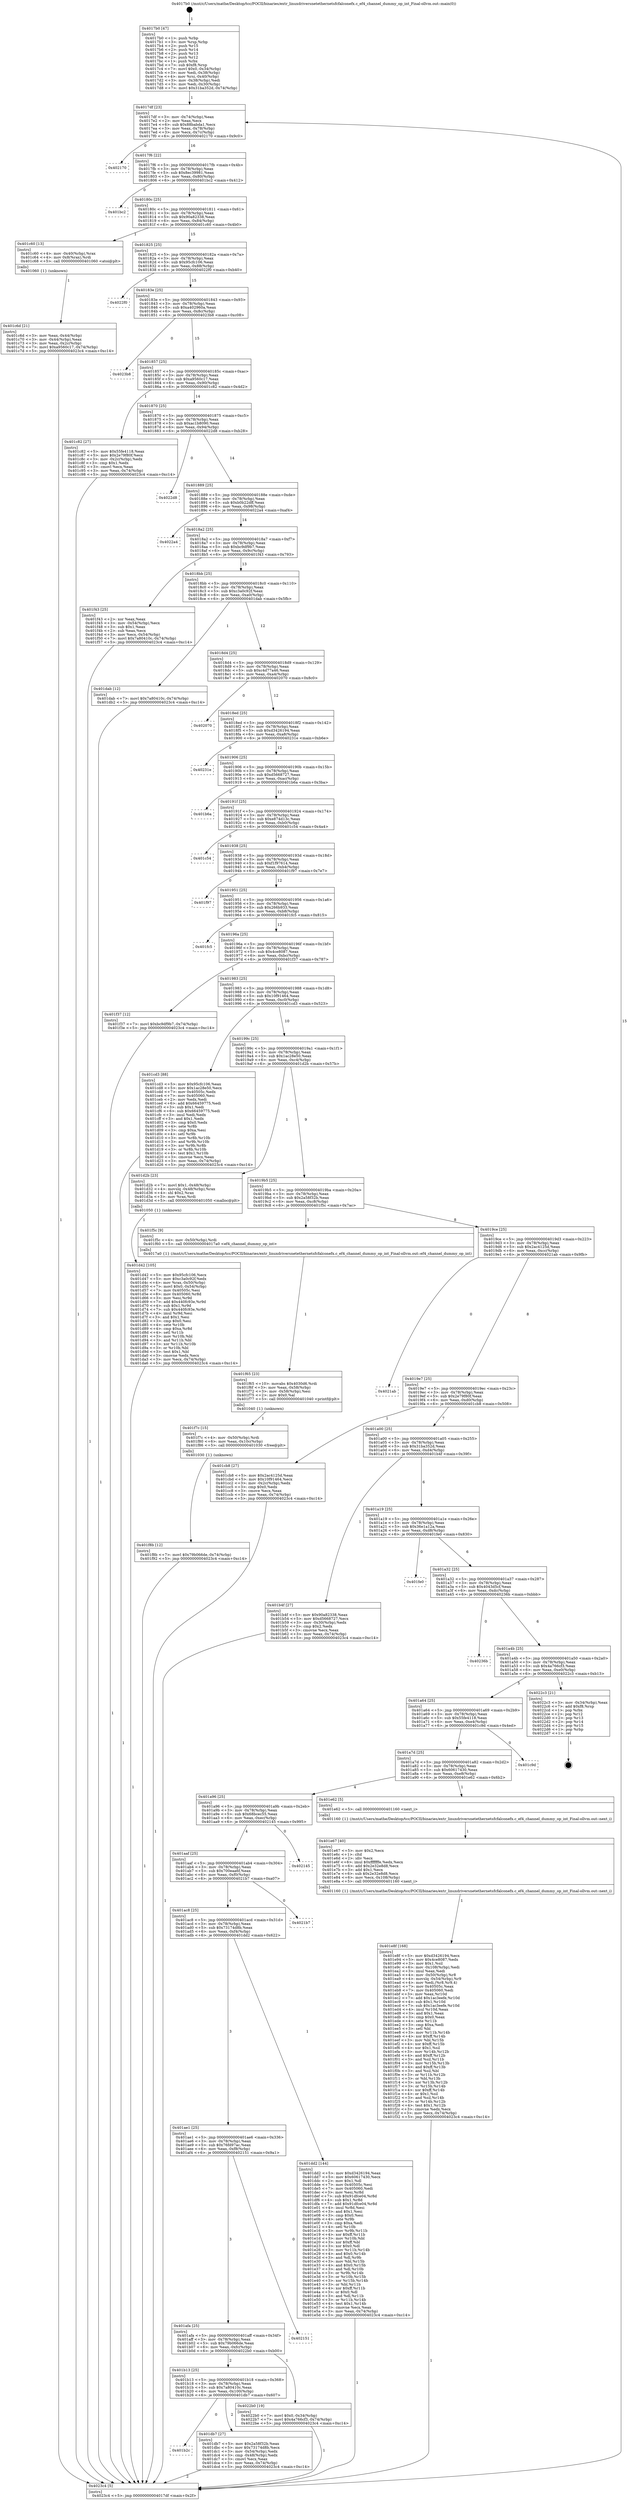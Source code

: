 digraph "0x4017b0" {
  label = "0x4017b0 (/mnt/c/Users/mathe/Desktop/tcc/POCII/binaries/extr_linuxdriversnetethernetsfcfalconefx.c_ef4_channel_dummy_op_int_Final-ollvm.out::main(0))"
  labelloc = "t"
  node[shape=record]

  Entry [label="",width=0.3,height=0.3,shape=circle,fillcolor=black,style=filled]
  "0x4017df" [label="{
     0x4017df [23]\l
     | [instrs]\l
     &nbsp;&nbsp;0x4017df \<+3\>: mov -0x74(%rbp),%eax\l
     &nbsp;&nbsp;0x4017e2 \<+2\>: mov %eax,%ecx\l
     &nbsp;&nbsp;0x4017e4 \<+6\>: sub $0x88babda1,%ecx\l
     &nbsp;&nbsp;0x4017ea \<+3\>: mov %eax,-0x78(%rbp)\l
     &nbsp;&nbsp;0x4017ed \<+3\>: mov %ecx,-0x7c(%rbp)\l
     &nbsp;&nbsp;0x4017f0 \<+6\>: je 0000000000402170 \<main+0x9c0\>\l
  }"]
  "0x402170" [label="{
     0x402170\l
  }", style=dashed]
  "0x4017f6" [label="{
     0x4017f6 [22]\l
     | [instrs]\l
     &nbsp;&nbsp;0x4017f6 \<+5\>: jmp 00000000004017fb \<main+0x4b\>\l
     &nbsp;&nbsp;0x4017fb \<+3\>: mov -0x78(%rbp),%eax\l
     &nbsp;&nbsp;0x4017fe \<+5\>: sub $0x8ec39981,%eax\l
     &nbsp;&nbsp;0x401803 \<+3\>: mov %eax,-0x80(%rbp)\l
     &nbsp;&nbsp;0x401806 \<+6\>: je 0000000000401bc2 \<main+0x412\>\l
  }"]
  Exit [label="",width=0.3,height=0.3,shape=circle,fillcolor=black,style=filled,peripheries=2]
  "0x401bc2" [label="{
     0x401bc2\l
  }", style=dashed]
  "0x40180c" [label="{
     0x40180c [25]\l
     | [instrs]\l
     &nbsp;&nbsp;0x40180c \<+5\>: jmp 0000000000401811 \<main+0x61\>\l
     &nbsp;&nbsp;0x401811 \<+3\>: mov -0x78(%rbp),%eax\l
     &nbsp;&nbsp;0x401814 \<+5\>: sub $0x90a82338,%eax\l
     &nbsp;&nbsp;0x401819 \<+6\>: mov %eax,-0x84(%rbp)\l
     &nbsp;&nbsp;0x40181f \<+6\>: je 0000000000401c60 \<main+0x4b0\>\l
  }"]
  "0x401f8b" [label="{
     0x401f8b [12]\l
     | [instrs]\l
     &nbsp;&nbsp;0x401f8b \<+7\>: movl $0x79b066de,-0x74(%rbp)\l
     &nbsp;&nbsp;0x401f92 \<+5\>: jmp 00000000004023c4 \<main+0xc14\>\l
  }"]
  "0x401c60" [label="{
     0x401c60 [13]\l
     | [instrs]\l
     &nbsp;&nbsp;0x401c60 \<+4\>: mov -0x40(%rbp),%rax\l
     &nbsp;&nbsp;0x401c64 \<+4\>: mov 0x8(%rax),%rdi\l
     &nbsp;&nbsp;0x401c68 \<+5\>: call 0000000000401060 \<atoi@plt\>\l
     | [calls]\l
     &nbsp;&nbsp;0x401060 \{1\} (unknown)\l
  }"]
  "0x401825" [label="{
     0x401825 [25]\l
     | [instrs]\l
     &nbsp;&nbsp;0x401825 \<+5\>: jmp 000000000040182a \<main+0x7a\>\l
     &nbsp;&nbsp;0x40182a \<+3\>: mov -0x78(%rbp),%eax\l
     &nbsp;&nbsp;0x40182d \<+5\>: sub $0x95cfc106,%eax\l
     &nbsp;&nbsp;0x401832 \<+6\>: mov %eax,-0x88(%rbp)\l
     &nbsp;&nbsp;0x401838 \<+6\>: je 00000000004022f0 \<main+0xb40\>\l
  }"]
  "0x401f7c" [label="{
     0x401f7c [15]\l
     | [instrs]\l
     &nbsp;&nbsp;0x401f7c \<+4\>: mov -0x50(%rbp),%rdi\l
     &nbsp;&nbsp;0x401f80 \<+6\>: mov %eax,-0x10c(%rbp)\l
     &nbsp;&nbsp;0x401f86 \<+5\>: call 0000000000401030 \<free@plt\>\l
     | [calls]\l
     &nbsp;&nbsp;0x401030 \{1\} (unknown)\l
  }"]
  "0x4022f0" [label="{
     0x4022f0\l
  }", style=dashed]
  "0x40183e" [label="{
     0x40183e [25]\l
     | [instrs]\l
     &nbsp;&nbsp;0x40183e \<+5\>: jmp 0000000000401843 \<main+0x93\>\l
     &nbsp;&nbsp;0x401843 \<+3\>: mov -0x78(%rbp),%eax\l
     &nbsp;&nbsp;0x401846 \<+5\>: sub $0xa402960a,%eax\l
     &nbsp;&nbsp;0x40184b \<+6\>: mov %eax,-0x8c(%rbp)\l
     &nbsp;&nbsp;0x401851 \<+6\>: je 00000000004023b8 \<main+0xc08\>\l
  }"]
  "0x401f65" [label="{
     0x401f65 [23]\l
     | [instrs]\l
     &nbsp;&nbsp;0x401f65 \<+10\>: movabs $0x4030d6,%rdi\l
     &nbsp;&nbsp;0x401f6f \<+3\>: mov %eax,-0x58(%rbp)\l
     &nbsp;&nbsp;0x401f72 \<+3\>: mov -0x58(%rbp),%esi\l
     &nbsp;&nbsp;0x401f75 \<+2\>: mov $0x0,%al\l
     &nbsp;&nbsp;0x401f77 \<+5\>: call 0000000000401040 \<printf@plt\>\l
     | [calls]\l
     &nbsp;&nbsp;0x401040 \{1\} (unknown)\l
  }"]
  "0x4023b8" [label="{
     0x4023b8\l
  }", style=dashed]
  "0x401857" [label="{
     0x401857 [25]\l
     | [instrs]\l
     &nbsp;&nbsp;0x401857 \<+5\>: jmp 000000000040185c \<main+0xac\>\l
     &nbsp;&nbsp;0x40185c \<+3\>: mov -0x78(%rbp),%eax\l
     &nbsp;&nbsp;0x40185f \<+5\>: sub $0xa9560c17,%eax\l
     &nbsp;&nbsp;0x401864 \<+6\>: mov %eax,-0x90(%rbp)\l
     &nbsp;&nbsp;0x40186a \<+6\>: je 0000000000401c82 \<main+0x4d2\>\l
  }"]
  "0x401e8f" [label="{
     0x401e8f [168]\l
     | [instrs]\l
     &nbsp;&nbsp;0x401e8f \<+5\>: mov $0xd3426194,%ecx\l
     &nbsp;&nbsp;0x401e94 \<+5\>: mov $0x4ce8087,%edx\l
     &nbsp;&nbsp;0x401e99 \<+3\>: mov $0x1,%sil\l
     &nbsp;&nbsp;0x401e9c \<+6\>: mov -0x108(%rbp),%edi\l
     &nbsp;&nbsp;0x401ea2 \<+3\>: imul %eax,%edi\l
     &nbsp;&nbsp;0x401ea5 \<+4\>: mov -0x50(%rbp),%r8\l
     &nbsp;&nbsp;0x401ea9 \<+4\>: movslq -0x54(%rbp),%r9\l
     &nbsp;&nbsp;0x401ead \<+4\>: mov %edi,(%r8,%r9,4)\l
     &nbsp;&nbsp;0x401eb1 \<+7\>: mov 0x40505c,%eax\l
     &nbsp;&nbsp;0x401eb8 \<+7\>: mov 0x405060,%edi\l
     &nbsp;&nbsp;0x401ebf \<+3\>: mov %eax,%r10d\l
     &nbsp;&nbsp;0x401ec2 \<+7\>: add $0x1ac3eefe,%r10d\l
     &nbsp;&nbsp;0x401ec9 \<+4\>: sub $0x1,%r10d\l
     &nbsp;&nbsp;0x401ecd \<+7\>: sub $0x1ac3eefe,%r10d\l
     &nbsp;&nbsp;0x401ed4 \<+4\>: imul %r10d,%eax\l
     &nbsp;&nbsp;0x401ed8 \<+3\>: and $0x1,%eax\l
     &nbsp;&nbsp;0x401edb \<+3\>: cmp $0x0,%eax\l
     &nbsp;&nbsp;0x401ede \<+4\>: sete %r11b\l
     &nbsp;&nbsp;0x401ee2 \<+3\>: cmp $0xa,%edi\l
     &nbsp;&nbsp;0x401ee5 \<+3\>: setl %bl\l
     &nbsp;&nbsp;0x401ee8 \<+3\>: mov %r11b,%r14b\l
     &nbsp;&nbsp;0x401eeb \<+4\>: xor $0xff,%r14b\l
     &nbsp;&nbsp;0x401eef \<+3\>: mov %bl,%r15b\l
     &nbsp;&nbsp;0x401ef2 \<+4\>: xor $0xff,%r15b\l
     &nbsp;&nbsp;0x401ef6 \<+4\>: xor $0x1,%sil\l
     &nbsp;&nbsp;0x401efa \<+3\>: mov %r14b,%r12b\l
     &nbsp;&nbsp;0x401efd \<+4\>: and $0xff,%r12b\l
     &nbsp;&nbsp;0x401f01 \<+3\>: and %sil,%r11b\l
     &nbsp;&nbsp;0x401f04 \<+3\>: mov %r15b,%r13b\l
     &nbsp;&nbsp;0x401f07 \<+4\>: and $0xff,%r13b\l
     &nbsp;&nbsp;0x401f0b \<+3\>: and %sil,%bl\l
     &nbsp;&nbsp;0x401f0e \<+3\>: or %r11b,%r12b\l
     &nbsp;&nbsp;0x401f11 \<+3\>: or %bl,%r13b\l
     &nbsp;&nbsp;0x401f14 \<+3\>: xor %r13b,%r12b\l
     &nbsp;&nbsp;0x401f17 \<+3\>: or %r15b,%r14b\l
     &nbsp;&nbsp;0x401f1a \<+4\>: xor $0xff,%r14b\l
     &nbsp;&nbsp;0x401f1e \<+4\>: or $0x1,%sil\l
     &nbsp;&nbsp;0x401f22 \<+3\>: and %sil,%r14b\l
     &nbsp;&nbsp;0x401f25 \<+3\>: or %r14b,%r12b\l
     &nbsp;&nbsp;0x401f28 \<+4\>: test $0x1,%r12b\l
     &nbsp;&nbsp;0x401f2c \<+3\>: cmovne %edx,%ecx\l
     &nbsp;&nbsp;0x401f2f \<+3\>: mov %ecx,-0x74(%rbp)\l
     &nbsp;&nbsp;0x401f32 \<+5\>: jmp 00000000004023c4 \<main+0xc14\>\l
  }"]
  "0x401c82" [label="{
     0x401c82 [27]\l
     | [instrs]\l
     &nbsp;&nbsp;0x401c82 \<+5\>: mov $0x55fe4118,%eax\l
     &nbsp;&nbsp;0x401c87 \<+5\>: mov $0x2e79f80f,%ecx\l
     &nbsp;&nbsp;0x401c8c \<+3\>: mov -0x2c(%rbp),%edx\l
     &nbsp;&nbsp;0x401c8f \<+3\>: cmp $0x1,%edx\l
     &nbsp;&nbsp;0x401c92 \<+3\>: cmovl %ecx,%eax\l
     &nbsp;&nbsp;0x401c95 \<+3\>: mov %eax,-0x74(%rbp)\l
     &nbsp;&nbsp;0x401c98 \<+5\>: jmp 00000000004023c4 \<main+0xc14\>\l
  }"]
  "0x401870" [label="{
     0x401870 [25]\l
     | [instrs]\l
     &nbsp;&nbsp;0x401870 \<+5\>: jmp 0000000000401875 \<main+0xc5\>\l
     &nbsp;&nbsp;0x401875 \<+3\>: mov -0x78(%rbp),%eax\l
     &nbsp;&nbsp;0x401878 \<+5\>: sub $0xac1b8090,%eax\l
     &nbsp;&nbsp;0x40187d \<+6\>: mov %eax,-0x94(%rbp)\l
     &nbsp;&nbsp;0x401883 \<+6\>: je 00000000004022d8 \<main+0xb28\>\l
  }"]
  "0x401e67" [label="{
     0x401e67 [40]\l
     | [instrs]\l
     &nbsp;&nbsp;0x401e67 \<+5\>: mov $0x2,%ecx\l
     &nbsp;&nbsp;0x401e6c \<+1\>: cltd\l
     &nbsp;&nbsp;0x401e6d \<+2\>: idiv %ecx\l
     &nbsp;&nbsp;0x401e6f \<+6\>: imul $0xfffffffe,%edx,%ecx\l
     &nbsp;&nbsp;0x401e75 \<+6\>: add $0x2e32e8d8,%ecx\l
     &nbsp;&nbsp;0x401e7b \<+3\>: add $0x1,%ecx\l
     &nbsp;&nbsp;0x401e7e \<+6\>: sub $0x2e32e8d8,%ecx\l
     &nbsp;&nbsp;0x401e84 \<+6\>: mov %ecx,-0x108(%rbp)\l
     &nbsp;&nbsp;0x401e8a \<+5\>: call 0000000000401160 \<next_i\>\l
     | [calls]\l
     &nbsp;&nbsp;0x401160 \{1\} (/mnt/c/Users/mathe/Desktop/tcc/POCII/binaries/extr_linuxdriversnetethernetsfcfalconefx.c_ef4_channel_dummy_op_int_Final-ollvm.out::next_i)\l
  }"]
  "0x4022d8" [label="{
     0x4022d8\l
  }", style=dashed]
  "0x401889" [label="{
     0x401889 [25]\l
     | [instrs]\l
     &nbsp;&nbsp;0x401889 \<+5\>: jmp 000000000040188e \<main+0xde\>\l
     &nbsp;&nbsp;0x40188e \<+3\>: mov -0x78(%rbp),%eax\l
     &nbsp;&nbsp;0x401891 \<+5\>: sub $0xb0b22dff,%eax\l
     &nbsp;&nbsp;0x401896 \<+6\>: mov %eax,-0x98(%rbp)\l
     &nbsp;&nbsp;0x40189c \<+6\>: je 00000000004022a4 \<main+0xaf4\>\l
  }"]
  "0x401b2c" [label="{
     0x401b2c\l
  }", style=dashed]
  "0x4022a4" [label="{
     0x4022a4\l
  }", style=dashed]
  "0x4018a2" [label="{
     0x4018a2 [25]\l
     | [instrs]\l
     &nbsp;&nbsp;0x4018a2 \<+5\>: jmp 00000000004018a7 \<main+0xf7\>\l
     &nbsp;&nbsp;0x4018a7 \<+3\>: mov -0x78(%rbp),%eax\l
     &nbsp;&nbsp;0x4018aa \<+5\>: sub $0xbc9df9b7,%eax\l
     &nbsp;&nbsp;0x4018af \<+6\>: mov %eax,-0x9c(%rbp)\l
     &nbsp;&nbsp;0x4018b5 \<+6\>: je 0000000000401f43 \<main+0x793\>\l
  }"]
  "0x401db7" [label="{
     0x401db7 [27]\l
     | [instrs]\l
     &nbsp;&nbsp;0x401db7 \<+5\>: mov $0x2a58f32b,%eax\l
     &nbsp;&nbsp;0x401dbc \<+5\>: mov $0x73174d8b,%ecx\l
     &nbsp;&nbsp;0x401dc1 \<+3\>: mov -0x54(%rbp),%edx\l
     &nbsp;&nbsp;0x401dc4 \<+3\>: cmp -0x48(%rbp),%edx\l
     &nbsp;&nbsp;0x401dc7 \<+3\>: cmovl %ecx,%eax\l
     &nbsp;&nbsp;0x401dca \<+3\>: mov %eax,-0x74(%rbp)\l
     &nbsp;&nbsp;0x401dcd \<+5\>: jmp 00000000004023c4 \<main+0xc14\>\l
  }"]
  "0x401f43" [label="{
     0x401f43 [25]\l
     | [instrs]\l
     &nbsp;&nbsp;0x401f43 \<+2\>: xor %eax,%eax\l
     &nbsp;&nbsp;0x401f45 \<+3\>: mov -0x54(%rbp),%ecx\l
     &nbsp;&nbsp;0x401f48 \<+3\>: sub $0x1,%eax\l
     &nbsp;&nbsp;0x401f4b \<+2\>: sub %eax,%ecx\l
     &nbsp;&nbsp;0x401f4d \<+3\>: mov %ecx,-0x54(%rbp)\l
     &nbsp;&nbsp;0x401f50 \<+7\>: movl $0x7a80410c,-0x74(%rbp)\l
     &nbsp;&nbsp;0x401f57 \<+5\>: jmp 00000000004023c4 \<main+0xc14\>\l
  }"]
  "0x4018bb" [label="{
     0x4018bb [25]\l
     | [instrs]\l
     &nbsp;&nbsp;0x4018bb \<+5\>: jmp 00000000004018c0 \<main+0x110\>\l
     &nbsp;&nbsp;0x4018c0 \<+3\>: mov -0x78(%rbp),%eax\l
     &nbsp;&nbsp;0x4018c3 \<+5\>: sub $0xc3a0c92f,%eax\l
     &nbsp;&nbsp;0x4018c8 \<+6\>: mov %eax,-0xa0(%rbp)\l
     &nbsp;&nbsp;0x4018ce \<+6\>: je 0000000000401dab \<main+0x5fb\>\l
  }"]
  "0x401b13" [label="{
     0x401b13 [25]\l
     | [instrs]\l
     &nbsp;&nbsp;0x401b13 \<+5\>: jmp 0000000000401b18 \<main+0x368\>\l
     &nbsp;&nbsp;0x401b18 \<+3\>: mov -0x78(%rbp),%eax\l
     &nbsp;&nbsp;0x401b1b \<+5\>: sub $0x7a80410c,%eax\l
     &nbsp;&nbsp;0x401b20 \<+6\>: mov %eax,-0x100(%rbp)\l
     &nbsp;&nbsp;0x401b26 \<+6\>: je 0000000000401db7 \<main+0x607\>\l
  }"]
  "0x401dab" [label="{
     0x401dab [12]\l
     | [instrs]\l
     &nbsp;&nbsp;0x401dab \<+7\>: movl $0x7a80410c,-0x74(%rbp)\l
     &nbsp;&nbsp;0x401db2 \<+5\>: jmp 00000000004023c4 \<main+0xc14\>\l
  }"]
  "0x4018d4" [label="{
     0x4018d4 [25]\l
     | [instrs]\l
     &nbsp;&nbsp;0x4018d4 \<+5\>: jmp 00000000004018d9 \<main+0x129\>\l
     &nbsp;&nbsp;0x4018d9 \<+3\>: mov -0x78(%rbp),%eax\l
     &nbsp;&nbsp;0x4018dc \<+5\>: sub $0xc4d77a46,%eax\l
     &nbsp;&nbsp;0x4018e1 \<+6\>: mov %eax,-0xa4(%rbp)\l
     &nbsp;&nbsp;0x4018e7 \<+6\>: je 0000000000402070 \<main+0x8c0\>\l
  }"]
  "0x4022b0" [label="{
     0x4022b0 [19]\l
     | [instrs]\l
     &nbsp;&nbsp;0x4022b0 \<+7\>: movl $0x0,-0x34(%rbp)\l
     &nbsp;&nbsp;0x4022b7 \<+7\>: movl $0x4a766cf3,-0x74(%rbp)\l
     &nbsp;&nbsp;0x4022be \<+5\>: jmp 00000000004023c4 \<main+0xc14\>\l
  }"]
  "0x402070" [label="{
     0x402070\l
  }", style=dashed]
  "0x4018ed" [label="{
     0x4018ed [25]\l
     | [instrs]\l
     &nbsp;&nbsp;0x4018ed \<+5\>: jmp 00000000004018f2 \<main+0x142\>\l
     &nbsp;&nbsp;0x4018f2 \<+3\>: mov -0x78(%rbp),%eax\l
     &nbsp;&nbsp;0x4018f5 \<+5\>: sub $0xd3426194,%eax\l
     &nbsp;&nbsp;0x4018fa \<+6\>: mov %eax,-0xa8(%rbp)\l
     &nbsp;&nbsp;0x401900 \<+6\>: je 000000000040231e \<main+0xb6e\>\l
  }"]
  "0x401afa" [label="{
     0x401afa [25]\l
     | [instrs]\l
     &nbsp;&nbsp;0x401afa \<+5\>: jmp 0000000000401aff \<main+0x34f\>\l
     &nbsp;&nbsp;0x401aff \<+3\>: mov -0x78(%rbp),%eax\l
     &nbsp;&nbsp;0x401b02 \<+5\>: sub $0x79b066de,%eax\l
     &nbsp;&nbsp;0x401b07 \<+6\>: mov %eax,-0xfc(%rbp)\l
     &nbsp;&nbsp;0x401b0d \<+6\>: je 00000000004022b0 \<main+0xb00\>\l
  }"]
  "0x40231e" [label="{
     0x40231e\l
  }", style=dashed]
  "0x401906" [label="{
     0x401906 [25]\l
     | [instrs]\l
     &nbsp;&nbsp;0x401906 \<+5\>: jmp 000000000040190b \<main+0x15b\>\l
     &nbsp;&nbsp;0x40190b \<+3\>: mov -0x78(%rbp),%eax\l
     &nbsp;&nbsp;0x40190e \<+5\>: sub $0xd5668727,%eax\l
     &nbsp;&nbsp;0x401913 \<+6\>: mov %eax,-0xac(%rbp)\l
     &nbsp;&nbsp;0x401919 \<+6\>: je 0000000000401b6a \<main+0x3ba\>\l
  }"]
  "0x402151" [label="{
     0x402151\l
  }", style=dashed]
  "0x401b6a" [label="{
     0x401b6a\l
  }", style=dashed]
  "0x40191f" [label="{
     0x40191f [25]\l
     | [instrs]\l
     &nbsp;&nbsp;0x40191f \<+5\>: jmp 0000000000401924 \<main+0x174\>\l
     &nbsp;&nbsp;0x401924 \<+3\>: mov -0x78(%rbp),%eax\l
     &nbsp;&nbsp;0x401927 \<+5\>: sub $0xe874d13c,%eax\l
     &nbsp;&nbsp;0x40192c \<+6\>: mov %eax,-0xb0(%rbp)\l
     &nbsp;&nbsp;0x401932 \<+6\>: je 0000000000401c54 \<main+0x4a4\>\l
  }"]
  "0x401ae1" [label="{
     0x401ae1 [25]\l
     | [instrs]\l
     &nbsp;&nbsp;0x401ae1 \<+5\>: jmp 0000000000401ae6 \<main+0x336\>\l
     &nbsp;&nbsp;0x401ae6 \<+3\>: mov -0x78(%rbp),%eax\l
     &nbsp;&nbsp;0x401ae9 \<+5\>: sub $0x76fd97ac,%eax\l
     &nbsp;&nbsp;0x401aee \<+6\>: mov %eax,-0xf8(%rbp)\l
     &nbsp;&nbsp;0x401af4 \<+6\>: je 0000000000402151 \<main+0x9a1\>\l
  }"]
  "0x401c54" [label="{
     0x401c54\l
  }", style=dashed]
  "0x401938" [label="{
     0x401938 [25]\l
     | [instrs]\l
     &nbsp;&nbsp;0x401938 \<+5\>: jmp 000000000040193d \<main+0x18d\>\l
     &nbsp;&nbsp;0x40193d \<+3\>: mov -0x78(%rbp),%eax\l
     &nbsp;&nbsp;0x401940 \<+5\>: sub $0xf1f97614,%eax\l
     &nbsp;&nbsp;0x401945 \<+6\>: mov %eax,-0xb4(%rbp)\l
     &nbsp;&nbsp;0x40194b \<+6\>: je 0000000000401f97 \<main+0x7e7\>\l
  }"]
  "0x401dd2" [label="{
     0x401dd2 [144]\l
     | [instrs]\l
     &nbsp;&nbsp;0x401dd2 \<+5\>: mov $0xd3426194,%eax\l
     &nbsp;&nbsp;0x401dd7 \<+5\>: mov $0x60617430,%ecx\l
     &nbsp;&nbsp;0x401ddc \<+2\>: mov $0x1,%dl\l
     &nbsp;&nbsp;0x401dde \<+7\>: mov 0x40505c,%esi\l
     &nbsp;&nbsp;0x401de5 \<+7\>: mov 0x405060,%edi\l
     &nbsp;&nbsp;0x401dec \<+3\>: mov %esi,%r8d\l
     &nbsp;&nbsp;0x401def \<+7\>: sub $0x91dfce04,%r8d\l
     &nbsp;&nbsp;0x401df6 \<+4\>: sub $0x1,%r8d\l
     &nbsp;&nbsp;0x401dfa \<+7\>: add $0x91dfce04,%r8d\l
     &nbsp;&nbsp;0x401e01 \<+4\>: imul %r8d,%esi\l
     &nbsp;&nbsp;0x401e05 \<+3\>: and $0x1,%esi\l
     &nbsp;&nbsp;0x401e08 \<+3\>: cmp $0x0,%esi\l
     &nbsp;&nbsp;0x401e0b \<+4\>: sete %r9b\l
     &nbsp;&nbsp;0x401e0f \<+3\>: cmp $0xa,%edi\l
     &nbsp;&nbsp;0x401e12 \<+4\>: setl %r10b\l
     &nbsp;&nbsp;0x401e16 \<+3\>: mov %r9b,%r11b\l
     &nbsp;&nbsp;0x401e19 \<+4\>: xor $0xff,%r11b\l
     &nbsp;&nbsp;0x401e1d \<+3\>: mov %r10b,%bl\l
     &nbsp;&nbsp;0x401e20 \<+3\>: xor $0xff,%bl\l
     &nbsp;&nbsp;0x401e23 \<+3\>: xor $0x0,%dl\l
     &nbsp;&nbsp;0x401e26 \<+3\>: mov %r11b,%r14b\l
     &nbsp;&nbsp;0x401e29 \<+4\>: and $0x0,%r14b\l
     &nbsp;&nbsp;0x401e2d \<+3\>: and %dl,%r9b\l
     &nbsp;&nbsp;0x401e30 \<+3\>: mov %bl,%r15b\l
     &nbsp;&nbsp;0x401e33 \<+4\>: and $0x0,%r15b\l
     &nbsp;&nbsp;0x401e37 \<+3\>: and %dl,%r10b\l
     &nbsp;&nbsp;0x401e3a \<+3\>: or %r9b,%r14b\l
     &nbsp;&nbsp;0x401e3d \<+3\>: or %r10b,%r15b\l
     &nbsp;&nbsp;0x401e40 \<+3\>: xor %r15b,%r14b\l
     &nbsp;&nbsp;0x401e43 \<+3\>: or %bl,%r11b\l
     &nbsp;&nbsp;0x401e46 \<+4\>: xor $0xff,%r11b\l
     &nbsp;&nbsp;0x401e4a \<+3\>: or $0x0,%dl\l
     &nbsp;&nbsp;0x401e4d \<+3\>: and %dl,%r11b\l
     &nbsp;&nbsp;0x401e50 \<+3\>: or %r11b,%r14b\l
     &nbsp;&nbsp;0x401e53 \<+4\>: test $0x1,%r14b\l
     &nbsp;&nbsp;0x401e57 \<+3\>: cmovne %ecx,%eax\l
     &nbsp;&nbsp;0x401e5a \<+3\>: mov %eax,-0x74(%rbp)\l
     &nbsp;&nbsp;0x401e5d \<+5\>: jmp 00000000004023c4 \<main+0xc14\>\l
  }"]
  "0x401f97" [label="{
     0x401f97\l
  }", style=dashed]
  "0x401951" [label="{
     0x401951 [25]\l
     | [instrs]\l
     &nbsp;&nbsp;0x401951 \<+5\>: jmp 0000000000401956 \<main+0x1a6\>\l
     &nbsp;&nbsp;0x401956 \<+3\>: mov -0x78(%rbp),%eax\l
     &nbsp;&nbsp;0x401959 \<+5\>: sub $0x266b933,%eax\l
     &nbsp;&nbsp;0x40195e \<+6\>: mov %eax,-0xb8(%rbp)\l
     &nbsp;&nbsp;0x401964 \<+6\>: je 0000000000401fc5 \<main+0x815\>\l
  }"]
  "0x401ac8" [label="{
     0x401ac8 [25]\l
     | [instrs]\l
     &nbsp;&nbsp;0x401ac8 \<+5\>: jmp 0000000000401acd \<main+0x31d\>\l
     &nbsp;&nbsp;0x401acd \<+3\>: mov -0x78(%rbp),%eax\l
     &nbsp;&nbsp;0x401ad0 \<+5\>: sub $0x73174d8b,%eax\l
     &nbsp;&nbsp;0x401ad5 \<+6\>: mov %eax,-0xf4(%rbp)\l
     &nbsp;&nbsp;0x401adb \<+6\>: je 0000000000401dd2 \<main+0x622\>\l
  }"]
  "0x401fc5" [label="{
     0x401fc5\l
  }", style=dashed]
  "0x40196a" [label="{
     0x40196a [25]\l
     | [instrs]\l
     &nbsp;&nbsp;0x40196a \<+5\>: jmp 000000000040196f \<main+0x1bf\>\l
     &nbsp;&nbsp;0x40196f \<+3\>: mov -0x78(%rbp),%eax\l
     &nbsp;&nbsp;0x401972 \<+5\>: sub $0x4ce8087,%eax\l
     &nbsp;&nbsp;0x401977 \<+6\>: mov %eax,-0xbc(%rbp)\l
     &nbsp;&nbsp;0x40197d \<+6\>: je 0000000000401f37 \<main+0x787\>\l
  }"]
  "0x4021b7" [label="{
     0x4021b7\l
  }", style=dashed]
  "0x401f37" [label="{
     0x401f37 [12]\l
     | [instrs]\l
     &nbsp;&nbsp;0x401f37 \<+7\>: movl $0xbc9df9b7,-0x74(%rbp)\l
     &nbsp;&nbsp;0x401f3e \<+5\>: jmp 00000000004023c4 \<main+0xc14\>\l
  }"]
  "0x401983" [label="{
     0x401983 [25]\l
     | [instrs]\l
     &nbsp;&nbsp;0x401983 \<+5\>: jmp 0000000000401988 \<main+0x1d8\>\l
     &nbsp;&nbsp;0x401988 \<+3\>: mov -0x78(%rbp),%eax\l
     &nbsp;&nbsp;0x40198b \<+5\>: sub $0x10f91464,%eax\l
     &nbsp;&nbsp;0x401990 \<+6\>: mov %eax,-0xc0(%rbp)\l
     &nbsp;&nbsp;0x401996 \<+6\>: je 0000000000401cd3 \<main+0x523\>\l
  }"]
  "0x401aaf" [label="{
     0x401aaf [25]\l
     | [instrs]\l
     &nbsp;&nbsp;0x401aaf \<+5\>: jmp 0000000000401ab4 \<main+0x304\>\l
     &nbsp;&nbsp;0x401ab4 \<+3\>: mov -0x78(%rbp),%eax\l
     &nbsp;&nbsp;0x401ab7 \<+5\>: sub $0x700eaa6f,%eax\l
     &nbsp;&nbsp;0x401abc \<+6\>: mov %eax,-0xf0(%rbp)\l
     &nbsp;&nbsp;0x401ac2 \<+6\>: je 00000000004021b7 \<main+0xa07\>\l
  }"]
  "0x401cd3" [label="{
     0x401cd3 [88]\l
     | [instrs]\l
     &nbsp;&nbsp;0x401cd3 \<+5\>: mov $0x95cfc106,%eax\l
     &nbsp;&nbsp;0x401cd8 \<+5\>: mov $0x1ac28e50,%ecx\l
     &nbsp;&nbsp;0x401cdd \<+7\>: mov 0x40505c,%edx\l
     &nbsp;&nbsp;0x401ce4 \<+7\>: mov 0x405060,%esi\l
     &nbsp;&nbsp;0x401ceb \<+2\>: mov %edx,%edi\l
     &nbsp;&nbsp;0x401ced \<+6\>: add $0x66459775,%edi\l
     &nbsp;&nbsp;0x401cf3 \<+3\>: sub $0x1,%edi\l
     &nbsp;&nbsp;0x401cf6 \<+6\>: sub $0x66459775,%edi\l
     &nbsp;&nbsp;0x401cfc \<+3\>: imul %edi,%edx\l
     &nbsp;&nbsp;0x401cff \<+3\>: and $0x1,%edx\l
     &nbsp;&nbsp;0x401d02 \<+3\>: cmp $0x0,%edx\l
     &nbsp;&nbsp;0x401d05 \<+4\>: sete %r8b\l
     &nbsp;&nbsp;0x401d09 \<+3\>: cmp $0xa,%esi\l
     &nbsp;&nbsp;0x401d0c \<+4\>: setl %r9b\l
     &nbsp;&nbsp;0x401d10 \<+3\>: mov %r8b,%r10b\l
     &nbsp;&nbsp;0x401d13 \<+3\>: and %r9b,%r10b\l
     &nbsp;&nbsp;0x401d16 \<+3\>: xor %r9b,%r8b\l
     &nbsp;&nbsp;0x401d19 \<+3\>: or %r8b,%r10b\l
     &nbsp;&nbsp;0x401d1c \<+4\>: test $0x1,%r10b\l
     &nbsp;&nbsp;0x401d20 \<+3\>: cmovne %ecx,%eax\l
     &nbsp;&nbsp;0x401d23 \<+3\>: mov %eax,-0x74(%rbp)\l
     &nbsp;&nbsp;0x401d26 \<+5\>: jmp 00000000004023c4 \<main+0xc14\>\l
  }"]
  "0x40199c" [label="{
     0x40199c [25]\l
     | [instrs]\l
     &nbsp;&nbsp;0x40199c \<+5\>: jmp 00000000004019a1 \<main+0x1f1\>\l
     &nbsp;&nbsp;0x4019a1 \<+3\>: mov -0x78(%rbp),%eax\l
     &nbsp;&nbsp;0x4019a4 \<+5\>: sub $0x1ac28e50,%eax\l
     &nbsp;&nbsp;0x4019a9 \<+6\>: mov %eax,-0xc4(%rbp)\l
     &nbsp;&nbsp;0x4019af \<+6\>: je 0000000000401d2b \<main+0x57b\>\l
  }"]
  "0x402145" [label="{
     0x402145\l
  }", style=dashed]
  "0x401d2b" [label="{
     0x401d2b [23]\l
     | [instrs]\l
     &nbsp;&nbsp;0x401d2b \<+7\>: movl $0x1,-0x48(%rbp)\l
     &nbsp;&nbsp;0x401d32 \<+4\>: movslq -0x48(%rbp),%rax\l
     &nbsp;&nbsp;0x401d36 \<+4\>: shl $0x2,%rax\l
     &nbsp;&nbsp;0x401d3a \<+3\>: mov %rax,%rdi\l
     &nbsp;&nbsp;0x401d3d \<+5\>: call 0000000000401050 \<malloc@plt\>\l
     | [calls]\l
     &nbsp;&nbsp;0x401050 \{1\} (unknown)\l
  }"]
  "0x4019b5" [label="{
     0x4019b5 [25]\l
     | [instrs]\l
     &nbsp;&nbsp;0x4019b5 \<+5\>: jmp 00000000004019ba \<main+0x20a\>\l
     &nbsp;&nbsp;0x4019ba \<+3\>: mov -0x78(%rbp),%eax\l
     &nbsp;&nbsp;0x4019bd \<+5\>: sub $0x2a58f32b,%eax\l
     &nbsp;&nbsp;0x4019c2 \<+6\>: mov %eax,-0xc8(%rbp)\l
     &nbsp;&nbsp;0x4019c8 \<+6\>: je 0000000000401f5c \<main+0x7ac\>\l
  }"]
  "0x401a96" [label="{
     0x401a96 [25]\l
     | [instrs]\l
     &nbsp;&nbsp;0x401a96 \<+5\>: jmp 0000000000401a9b \<main+0x2eb\>\l
     &nbsp;&nbsp;0x401a9b \<+3\>: mov -0x78(%rbp),%eax\l
     &nbsp;&nbsp;0x401a9e \<+5\>: sub $0x68bcec55,%eax\l
     &nbsp;&nbsp;0x401aa3 \<+6\>: mov %eax,-0xec(%rbp)\l
     &nbsp;&nbsp;0x401aa9 \<+6\>: je 0000000000402145 \<main+0x995\>\l
  }"]
  "0x401f5c" [label="{
     0x401f5c [9]\l
     | [instrs]\l
     &nbsp;&nbsp;0x401f5c \<+4\>: mov -0x50(%rbp),%rdi\l
     &nbsp;&nbsp;0x401f60 \<+5\>: call 00000000004017a0 \<ef4_channel_dummy_op_int\>\l
     | [calls]\l
     &nbsp;&nbsp;0x4017a0 \{1\} (/mnt/c/Users/mathe/Desktop/tcc/POCII/binaries/extr_linuxdriversnetethernetsfcfalconefx.c_ef4_channel_dummy_op_int_Final-ollvm.out::ef4_channel_dummy_op_int)\l
  }"]
  "0x4019ce" [label="{
     0x4019ce [25]\l
     | [instrs]\l
     &nbsp;&nbsp;0x4019ce \<+5\>: jmp 00000000004019d3 \<main+0x223\>\l
     &nbsp;&nbsp;0x4019d3 \<+3\>: mov -0x78(%rbp),%eax\l
     &nbsp;&nbsp;0x4019d6 \<+5\>: sub $0x2ac4125d,%eax\l
     &nbsp;&nbsp;0x4019db \<+6\>: mov %eax,-0xcc(%rbp)\l
     &nbsp;&nbsp;0x4019e1 \<+6\>: je 00000000004021ab \<main+0x9fb\>\l
  }"]
  "0x401e62" [label="{
     0x401e62 [5]\l
     | [instrs]\l
     &nbsp;&nbsp;0x401e62 \<+5\>: call 0000000000401160 \<next_i\>\l
     | [calls]\l
     &nbsp;&nbsp;0x401160 \{1\} (/mnt/c/Users/mathe/Desktop/tcc/POCII/binaries/extr_linuxdriversnetethernetsfcfalconefx.c_ef4_channel_dummy_op_int_Final-ollvm.out::next_i)\l
  }"]
  "0x4021ab" [label="{
     0x4021ab\l
  }", style=dashed]
  "0x4019e7" [label="{
     0x4019e7 [25]\l
     | [instrs]\l
     &nbsp;&nbsp;0x4019e7 \<+5\>: jmp 00000000004019ec \<main+0x23c\>\l
     &nbsp;&nbsp;0x4019ec \<+3\>: mov -0x78(%rbp),%eax\l
     &nbsp;&nbsp;0x4019ef \<+5\>: sub $0x2e79f80f,%eax\l
     &nbsp;&nbsp;0x4019f4 \<+6\>: mov %eax,-0xd0(%rbp)\l
     &nbsp;&nbsp;0x4019fa \<+6\>: je 0000000000401cb8 \<main+0x508\>\l
  }"]
  "0x401a7d" [label="{
     0x401a7d [25]\l
     | [instrs]\l
     &nbsp;&nbsp;0x401a7d \<+5\>: jmp 0000000000401a82 \<main+0x2d2\>\l
     &nbsp;&nbsp;0x401a82 \<+3\>: mov -0x78(%rbp),%eax\l
     &nbsp;&nbsp;0x401a85 \<+5\>: sub $0x60617430,%eax\l
     &nbsp;&nbsp;0x401a8a \<+6\>: mov %eax,-0xe8(%rbp)\l
     &nbsp;&nbsp;0x401a90 \<+6\>: je 0000000000401e62 \<main+0x6b2\>\l
  }"]
  "0x401cb8" [label="{
     0x401cb8 [27]\l
     | [instrs]\l
     &nbsp;&nbsp;0x401cb8 \<+5\>: mov $0x2ac4125d,%eax\l
     &nbsp;&nbsp;0x401cbd \<+5\>: mov $0x10f91464,%ecx\l
     &nbsp;&nbsp;0x401cc2 \<+3\>: mov -0x2c(%rbp),%edx\l
     &nbsp;&nbsp;0x401cc5 \<+3\>: cmp $0x0,%edx\l
     &nbsp;&nbsp;0x401cc8 \<+3\>: cmove %ecx,%eax\l
     &nbsp;&nbsp;0x401ccb \<+3\>: mov %eax,-0x74(%rbp)\l
     &nbsp;&nbsp;0x401cce \<+5\>: jmp 00000000004023c4 \<main+0xc14\>\l
  }"]
  "0x401a00" [label="{
     0x401a00 [25]\l
     | [instrs]\l
     &nbsp;&nbsp;0x401a00 \<+5\>: jmp 0000000000401a05 \<main+0x255\>\l
     &nbsp;&nbsp;0x401a05 \<+3\>: mov -0x78(%rbp),%eax\l
     &nbsp;&nbsp;0x401a08 \<+5\>: sub $0x31ba352d,%eax\l
     &nbsp;&nbsp;0x401a0d \<+6\>: mov %eax,-0xd4(%rbp)\l
     &nbsp;&nbsp;0x401a13 \<+6\>: je 0000000000401b4f \<main+0x39f\>\l
  }"]
  "0x401c9d" [label="{
     0x401c9d\l
  }", style=dashed]
  "0x401b4f" [label="{
     0x401b4f [27]\l
     | [instrs]\l
     &nbsp;&nbsp;0x401b4f \<+5\>: mov $0x90a82338,%eax\l
     &nbsp;&nbsp;0x401b54 \<+5\>: mov $0xd5668727,%ecx\l
     &nbsp;&nbsp;0x401b59 \<+3\>: mov -0x30(%rbp),%edx\l
     &nbsp;&nbsp;0x401b5c \<+3\>: cmp $0x2,%edx\l
     &nbsp;&nbsp;0x401b5f \<+3\>: cmovne %ecx,%eax\l
     &nbsp;&nbsp;0x401b62 \<+3\>: mov %eax,-0x74(%rbp)\l
     &nbsp;&nbsp;0x401b65 \<+5\>: jmp 00000000004023c4 \<main+0xc14\>\l
  }"]
  "0x401a19" [label="{
     0x401a19 [25]\l
     | [instrs]\l
     &nbsp;&nbsp;0x401a19 \<+5\>: jmp 0000000000401a1e \<main+0x26e\>\l
     &nbsp;&nbsp;0x401a1e \<+3\>: mov -0x78(%rbp),%eax\l
     &nbsp;&nbsp;0x401a21 \<+5\>: sub $0x36e1a12a,%eax\l
     &nbsp;&nbsp;0x401a26 \<+6\>: mov %eax,-0xd8(%rbp)\l
     &nbsp;&nbsp;0x401a2c \<+6\>: je 0000000000401fe0 \<main+0x830\>\l
  }"]
  "0x4023c4" [label="{
     0x4023c4 [5]\l
     | [instrs]\l
     &nbsp;&nbsp;0x4023c4 \<+5\>: jmp 00000000004017df \<main+0x2f\>\l
  }"]
  "0x4017b0" [label="{
     0x4017b0 [47]\l
     | [instrs]\l
     &nbsp;&nbsp;0x4017b0 \<+1\>: push %rbp\l
     &nbsp;&nbsp;0x4017b1 \<+3\>: mov %rsp,%rbp\l
     &nbsp;&nbsp;0x4017b4 \<+2\>: push %r15\l
     &nbsp;&nbsp;0x4017b6 \<+2\>: push %r14\l
     &nbsp;&nbsp;0x4017b8 \<+2\>: push %r13\l
     &nbsp;&nbsp;0x4017ba \<+2\>: push %r12\l
     &nbsp;&nbsp;0x4017bc \<+1\>: push %rbx\l
     &nbsp;&nbsp;0x4017bd \<+7\>: sub $0xf8,%rsp\l
     &nbsp;&nbsp;0x4017c4 \<+7\>: movl $0x0,-0x34(%rbp)\l
     &nbsp;&nbsp;0x4017cb \<+3\>: mov %edi,-0x38(%rbp)\l
     &nbsp;&nbsp;0x4017ce \<+4\>: mov %rsi,-0x40(%rbp)\l
     &nbsp;&nbsp;0x4017d2 \<+3\>: mov -0x38(%rbp),%edi\l
     &nbsp;&nbsp;0x4017d5 \<+3\>: mov %edi,-0x30(%rbp)\l
     &nbsp;&nbsp;0x4017d8 \<+7\>: movl $0x31ba352d,-0x74(%rbp)\l
  }"]
  "0x401c6d" [label="{
     0x401c6d [21]\l
     | [instrs]\l
     &nbsp;&nbsp;0x401c6d \<+3\>: mov %eax,-0x44(%rbp)\l
     &nbsp;&nbsp;0x401c70 \<+3\>: mov -0x44(%rbp),%eax\l
     &nbsp;&nbsp;0x401c73 \<+3\>: mov %eax,-0x2c(%rbp)\l
     &nbsp;&nbsp;0x401c76 \<+7\>: movl $0xa9560c17,-0x74(%rbp)\l
     &nbsp;&nbsp;0x401c7d \<+5\>: jmp 00000000004023c4 \<main+0xc14\>\l
  }"]
  "0x401d42" [label="{
     0x401d42 [105]\l
     | [instrs]\l
     &nbsp;&nbsp;0x401d42 \<+5\>: mov $0x95cfc106,%ecx\l
     &nbsp;&nbsp;0x401d47 \<+5\>: mov $0xc3a0c92f,%edx\l
     &nbsp;&nbsp;0x401d4c \<+4\>: mov %rax,-0x50(%rbp)\l
     &nbsp;&nbsp;0x401d50 \<+7\>: movl $0x0,-0x54(%rbp)\l
     &nbsp;&nbsp;0x401d57 \<+7\>: mov 0x40505c,%esi\l
     &nbsp;&nbsp;0x401d5e \<+8\>: mov 0x405060,%r8d\l
     &nbsp;&nbsp;0x401d66 \<+3\>: mov %esi,%r9d\l
     &nbsp;&nbsp;0x401d69 \<+7\>: add $0x440fc93e,%r9d\l
     &nbsp;&nbsp;0x401d70 \<+4\>: sub $0x1,%r9d\l
     &nbsp;&nbsp;0x401d74 \<+7\>: sub $0x440fc93e,%r9d\l
     &nbsp;&nbsp;0x401d7b \<+4\>: imul %r9d,%esi\l
     &nbsp;&nbsp;0x401d7f \<+3\>: and $0x1,%esi\l
     &nbsp;&nbsp;0x401d82 \<+3\>: cmp $0x0,%esi\l
     &nbsp;&nbsp;0x401d85 \<+4\>: sete %r10b\l
     &nbsp;&nbsp;0x401d89 \<+4\>: cmp $0xa,%r8d\l
     &nbsp;&nbsp;0x401d8d \<+4\>: setl %r11b\l
     &nbsp;&nbsp;0x401d91 \<+3\>: mov %r10b,%bl\l
     &nbsp;&nbsp;0x401d94 \<+3\>: and %r11b,%bl\l
     &nbsp;&nbsp;0x401d97 \<+3\>: xor %r11b,%r10b\l
     &nbsp;&nbsp;0x401d9a \<+3\>: or %r10b,%bl\l
     &nbsp;&nbsp;0x401d9d \<+3\>: test $0x1,%bl\l
     &nbsp;&nbsp;0x401da0 \<+3\>: cmovne %edx,%ecx\l
     &nbsp;&nbsp;0x401da3 \<+3\>: mov %ecx,-0x74(%rbp)\l
     &nbsp;&nbsp;0x401da6 \<+5\>: jmp 00000000004023c4 \<main+0xc14\>\l
  }"]
  "0x401a64" [label="{
     0x401a64 [25]\l
     | [instrs]\l
     &nbsp;&nbsp;0x401a64 \<+5\>: jmp 0000000000401a69 \<main+0x2b9\>\l
     &nbsp;&nbsp;0x401a69 \<+3\>: mov -0x78(%rbp),%eax\l
     &nbsp;&nbsp;0x401a6c \<+5\>: sub $0x55fe4118,%eax\l
     &nbsp;&nbsp;0x401a71 \<+6\>: mov %eax,-0xe4(%rbp)\l
     &nbsp;&nbsp;0x401a77 \<+6\>: je 0000000000401c9d \<main+0x4ed\>\l
  }"]
  "0x401fe0" [label="{
     0x401fe0\l
  }", style=dashed]
  "0x401a32" [label="{
     0x401a32 [25]\l
     | [instrs]\l
     &nbsp;&nbsp;0x401a32 \<+5\>: jmp 0000000000401a37 \<main+0x287\>\l
     &nbsp;&nbsp;0x401a37 \<+3\>: mov -0x78(%rbp),%eax\l
     &nbsp;&nbsp;0x401a3a \<+5\>: sub $0x4043d5cf,%eax\l
     &nbsp;&nbsp;0x401a3f \<+6\>: mov %eax,-0xdc(%rbp)\l
     &nbsp;&nbsp;0x401a45 \<+6\>: je 000000000040236b \<main+0xbbb\>\l
  }"]
  "0x4022c3" [label="{
     0x4022c3 [21]\l
     | [instrs]\l
     &nbsp;&nbsp;0x4022c3 \<+3\>: mov -0x34(%rbp),%eax\l
     &nbsp;&nbsp;0x4022c6 \<+7\>: add $0xf8,%rsp\l
     &nbsp;&nbsp;0x4022cd \<+1\>: pop %rbx\l
     &nbsp;&nbsp;0x4022ce \<+2\>: pop %r12\l
     &nbsp;&nbsp;0x4022d0 \<+2\>: pop %r13\l
     &nbsp;&nbsp;0x4022d2 \<+2\>: pop %r14\l
     &nbsp;&nbsp;0x4022d4 \<+2\>: pop %r15\l
     &nbsp;&nbsp;0x4022d6 \<+1\>: pop %rbp\l
     &nbsp;&nbsp;0x4022d7 \<+1\>: ret\l
  }"]
  "0x40236b" [label="{
     0x40236b\l
  }", style=dashed]
  "0x401a4b" [label="{
     0x401a4b [25]\l
     | [instrs]\l
     &nbsp;&nbsp;0x401a4b \<+5\>: jmp 0000000000401a50 \<main+0x2a0\>\l
     &nbsp;&nbsp;0x401a50 \<+3\>: mov -0x78(%rbp),%eax\l
     &nbsp;&nbsp;0x401a53 \<+5\>: sub $0x4a766cf3,%eax\l
     &nbsp;&nbsp;0x401a58 \<+6\>: mov %eax,-0xe0(%rbp)\l
     &nbsp;&nbsp;0x401a5e \<+6\>: je 00000000004022c3 \<main+0xb13\>\l
  }"]
  Entry -> "0x4017b0" [label=" 1"]
  "0x4017df" -> "0x402170" [label=" 0"]
  "0x4017df" -> "0x4017f6" [label=" 16"]
  "0x4022c3" -> Exit [label=" 1"]
  "0x4017f6" -> "0x401bc2" [label=" 0"]
  "0x4017f6" -> "0x40180c" [label=" 16"]
  "0x4022b0" -> "0x4023c4" [label=" 1"]
  "0x40180c" -> "0x401c60" [label=" 1"]
  "0x40180c" -> "0x401825" [label=" 15"]
  "0x401f8b" -> "0x4023c4" [label=" 1"]
  "0x401825" -> "0x4022f0" [label=" 0"]
  "0x401825" -> "0x40183e" [label=" 15"]
  "0x401f7c" -> "0x401f8b" [label=" 1"]
  "0x40183e" -> "0x4023b8" [label=" 0"]
  "0x40183e" -> "0x401857" [label=" 15"]
  "0x401f65" -> "0x401f7c" [label=" 1"]
  "0x401857" -> "0x401c82" [label=" 1"]
  "0x401857" -> "0x401870" [label=" 14"]
  "0x401f5c" -> "0x401f65" [label=" 1"]
  "0x401870" -> "0x4022d8" [label=" 0"]
  "0x401870" -> "0x401889" [label=" 14"]
  "0x401f43" -> "0x4023c4" [label=" 1"]
  "0x401889" -> "0x4022a4" [label=" 0"]
  "0x401889" -> "0x4018a2" [label=" 14"]
  "0x401f37" -> "0x4023c4" [label=" 1"]
  "0x4018a2" -> "0x401f43" [label=" 1"]
  "0x4018a2" -> "0x4018bb" [label=" 13"]
  "0x401e8f" -> "0x4023c4" [label=" 1"]
  "0x4018bb" -> "0x401dab" [label=" 1"]
  "0x4018bb" -> "0x4018d4" [label=" 12"]
  "0x401e62" -> "0x401e67" [label=" 1"]
  "0x4018d4" -> "0x402070" [label=" 0"]
  "0x4018d4" -> "0x4018ed" [label=" 12"]
  "0x401dd2" -> "0x4023c4" [label=" 1"]
  "0x4018ed" -> "0x40231e" [label=" 0"]
  "0x4018ed" -> "0x401906" [label=" 12"]
  "0x401b13" -> "0x401b2c" [label=" 0"]
  "0x401906" -> "0x401b6a" [label=" 0"]
  "0x401906" -> "0x40191f" [label=" 12"]
  "0x401b13" -> "0x401db7" [label=" 2"]
  "0x40191f" -> "0x401c54" [label=" 0"]
  "0x40191f" -> "0x401938" [label=" 12"]
  "0x401afa" -> "0x401b13" [label=" 2"]
  "0x401938" -> "0x401f97" [label=" 0"]
  "0x401938" -> "0x401951" [label=" 12"]
  "0x401afa" -> "0x4022b0" [label=" 1"]
  "0x401951" -> "0x401fc5" [label=" 0"]
  "0x401951" -> "0x40196a" [label=" 12"]
  "0x401ae1" -> "0x401afa" [label=" 3"]
  "0x40196a" -> "0x401f37" [label=" 1"]
  "0x40196a" -> "0x401983" [label=" 11"]
  "0x401ae1" -> "0x402151" [label=" 0"]
  "0x401983" -> "0x401cd3" [label=" 1"]
  "0x401983" -> "0x40199c" [label=" 10"]
  "0x401ac8" -> "0x401ae1" [label=" 3"]
  "0x40199c" -> "0x401d2b" [label=" 1"]
  "0x40199c" -> "0x4019b5" [label=" 9"]
  "0x401ac8" -> "0x401dd2" [label=" 1"]
  "0x4019b5" -> "0x401f5c" [label=" 1"]
  "0x4019b5" -> "0x4019ce" [label=" 8"]
  "0x401aaf" -> "0x401ac8" [label=" 4"]
  "0x4019ce" -> "0x4021ab" [label=" 0"]
  "0x4019ce" -> "0x4019e7" [label=" 8"]
  "0x401aaf" -> "0x4021b7" [label=" 0"]
  "0x4019e7" -> "0x401cb8" [label=" 1"]
  "0x4019e7" -> "0x401a00" [label=" 7"]
  "0x401a96" -> "0x401aaf" [label=" 4"]
  "0x401a00" -> "0x401b4f" [label=" 1"]
  "0x401a00" -> "0x401a19" [label=" 6"]
  "0x401b4f" -> "0x4023c4" [label=" 1"]
  "0x4017b0" -> "0x4017df" [label=" 1"]
  "0x4023c4" -> "0x4017df" [label=" 15"]
  "0x401c60" -> "0x401c6d" [label=" 1"]
  "0x401c6d" -> "0x4023c4" [label=" 1"]
  "0x401c82" -> "0x4023c4" [label=" 1"]
  "0x401cb8" -> "0x4023c4" [label=" 1"]
  "0x401cd3" -> "0x4023c4" [label=" 1"]
  "0x401d2b" -> "0x401d42" [label=" 1"]
  "0x401d42" -> "0x4023c4" [label=" 1"]
  "0x401dab" -> "0x4023c4" [label=" 1"]
  "0x401a96" -> "0x402145" [label=" 0"]
  "0x401a19" -> "0x401fe0" [label=" 0"]
  "0x401a19" -> "0x401a32" [label=" 6"]
  "0x401a7d" -> "0x401a96" [label=" 4"]
  "0x401a32" -> "0x40236b" [label=" 0"]
  "0x401a32" -> "0x401a4b" [label=" 6"]
  "0x401a7d" -> "0x401e62" [label=" 1"]
  "0x401a4b" -> "0x4022c3" [label=" 1"]
  "0x401a4b" -> "0x401a64" [label=" 5"]
  "0x401db7" -> "0x4023c4" [label=" 2"]
  "0x401a64" -> "0x401c9d" [label=" 0"]
  "0x401a64" -> "0x401a7d" [label=" 5"]
  "0x401e67" -> "0x401e8f" [label=" 1"]
}
